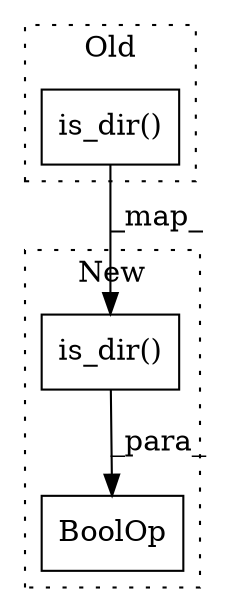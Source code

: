 digraph G {
subgraph cluster0 {
1 [label="is_dir()" a="75" s="1802" l="13" shape="box"];
label = "Old";
style="dotted";
}
subgraph cluster1 {
2 [label="is_dir()" a="75" s="1779" l="13" shape="box"];
3 [label="BoolOp" a="72" s="1779" l="65" shape="box"];
label = "New";
style="dotted";
}
1 -> 2 [label="_map_"];
2 -> 3 [label="_para_"];
}